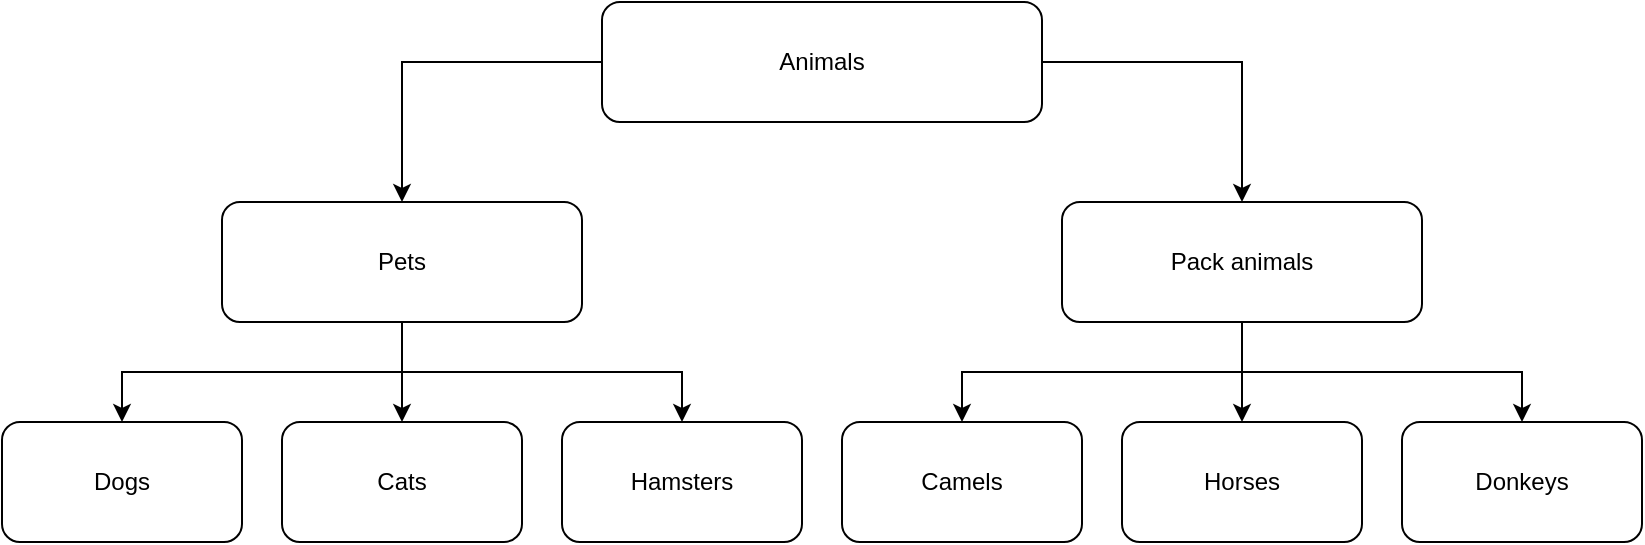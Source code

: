 <mxfile version="21.7.2" type="device">
  <diagram name="Страница — 1" id="X9cr6I11xhXb7269aOa8">
    <mxGraphModel dx="1002" dy="585" grid="1" gridSize="10" guides="1" tooltips="1" connect="1" arrows="1" fold="1" page="1" pageScale="1" pageWidth="1169" pageHeight="827" math="0" shadow="0">
      <root>
        <mxCell id="0" />
        <mxCell id="1" parent="0" />
        <mxCell id="TSQU76606EriCM4yAfEv-3" value="" style="edgeStyle=orthogonalEdgeStyle;rounded=0;orthogonalLoop=1;jettySize=auto;html=1;" edge="1" parent="1" source="TSQU76606EriCM4yAfEv-1" target="TSQU76606EriCM4yAfEv-2">
          <mxGeometry relative="1" as="geometry" />
        </mxCell>
        <mxCell id="TSQU76606EriCM4yAfEv-5" value="" style="edgeStyle=orthogonalEdgeStyle;rounded=0;orthogonalLoop=1;jettySize=auto;html=1;" edge="1" parent="1" source="TSQU76606EriCM4yAfEv-1" target="TSQU76606EriCM4yAfEv-4">
          <mxGeometry relative="1" as="geometry" />
        </mxCell>
        <mxCell id="TSQU76606EriCM4yAfEv-1" value="Animals" style="rounded=1;whiteSpace=wrap;html=1;" vertex="1" parent="1">
          <mxGeometry x="410" y="40" width="220" height="60" as="geometry" />
        </mxCell>
        <mxCell id="TSQU76606EriCM4yAfEv-8" value="" style="edgeStyle=orthogonalEdgeStyle;rounded=0;orthogonalLoop=1;jettySize=auto;html=1;" edge="1" parent="1" source="TSQU76606EriCM4yAfEv-2" target="TSQU76606EriCM4yAfEv-7">
          <mxGeometry relative="1" as="geometry" />
        </mxCell>
        <mxCell id="TSQU76606EriCM4yAfEv-10" value="" style="edgeStyle=orthogonalEdgeStyle;rounded=0;orthogonalLoop=1;jettySize=auto;html=1;" edge="1" parent="1" source="TSQU76606EriCM4yAfEv-2" target="TSQU76606EriCM4yAfEv-9">
          <mxGeometry relative="1" as="geometry" />
        </mxCell>
        <mxCell id="TSQU76606EriCM4yAfEv-12" value="" style="edgeStyle=orthogonalEdgeStyle;rounded=0;orthogonalLoop=1;jettySize=auto;html=1;" edge="1" parent="1" source="TSQU76606EriCM4yAfEv-2" target="TSQU76606EriCM4yAfEv-11">
          <mxGeometry relative="1" as="geometry" />
        </mxCell>
        <mxCell id="TSQU76606EriCM4yAfEv-2" value="Pets" style="whiteSpace=wrap;html=1;rounded=1;" vertex="1" parent="1">
          <mxGeometry x="220" y="140" width="180" height="60" as="geometry" />
        </mxCell>
        <mxCell id="TSQU76606EriCM4yAfEv-16" style="edgeStyle=orthogonalEdgeStyle;rounded=0;orthogonalLoop=1;jettySize=auto;html=1;" edge="1" parent="1" source="TSQU76606EriCM4yAfEv-4" target="TSQU76606EriCM4yAfEv-13">
          <mxGeometry relative="1" as="geometry" />
        </mxCell>
        <mxCell id="TSQU76606EriCM4yAfEv-17" style="edgeStyle=orthogonalEdgeStyle;rounded=0;orthogonalLoop=1;jettySize=auto;html=1;entryX=0.5;entryY=0;entryDx=0;entryDy=0;" edge="1" parent="1" source="TSQU76606EriCM4yAfEv-4" target="TSQU76606EriCM4yAfEv-14">
          <mxGeometry relative="1" as="geometry" />
        </mxCell>
        <mxCell id="TSQU76606EriCM4yAfEv-18" style="edgeStyle=orthogonalEdgeStyle;rounded=0;orthogonalLoop=1;jettySize=auto;html=1;entryX=0.5;entryY=0;entryDx=0;entryDy=0;" edge="1" parent="1" source="TSQU76606EriCM4yAfEv-4" target="TSQU76606EriCM4yAfEv-15">
          <mxGeometry relative="1" as="geometry" />
        </mxCell>
        <mxCell id="TSQU76606EriCM4yAfEv-4" value="Pack animals" style="whiteSpace=wrap;html=1;rounded=1;" vertex="1" parent="1">
          <mxGeometry x="640" y="140" width="180" height="60" as="geometry" />
        </mxCell>
        <mxCell id="TSQU76606EriCM4yAfEv-7" value="Dogs" style="whiteSpace=wrap;html=1;rounded=1;" vertex="1" parent="1">
          <mxGeometry x="110" y="250" width="120" height="60" as="geometry" />
        </mxCell>
        <mxCell id="TSQU76606EriCM4yAfEv-9" value="Cats" style="whiteSpace=wrap;html=1;rounded=1;" vertex="1" parent="1">
          <mxGeometry x="250" y="250" width="120" height="60" as="geometry" />
        </mxCell>
        <mxCell id="TSQU76606EriCM4yAfEv-11" value="Hamsters" style="whiteSpace=wrap;html=1;rounded=1;" vertex="1" parent="1">
          <mxGeometry x="390" y="250" width="120" height="60" as="geometry" />
        </mxCell>
        <mxCell id="TSQU76606EriCM4yAfEv-13" value="Camels" style="whiteSpace=wrap;html=1;rounded=1;" vertex="1" parent="1">
          <mxGeometry x="530" y="250" width="120" height="60" as="geometry" />
        </mxCell>
        <mxCell id="TSQU76606EriCM4yAfEv-14" value="Horses" style="whiteSpace=wrap;html=1;rounded=1;" vertex="1" parent="1">
          <mxGeometry x="670" y="250" width="120" height="60" as="geometry" />
        </mxCell>
        <mxCell id="TSQU76606EriCM4yAfEv-15" value="Donkeys" style="whiteSpace=wrap;html=1;rounded=1;" vertex="1" parent="1">
          <mxGeometry x="810" y="250" width="120" height="60" as="geometry" />
        </mxCell>
      </root>
    </mxGraphModel>
  </diagram>
</mxfile>

